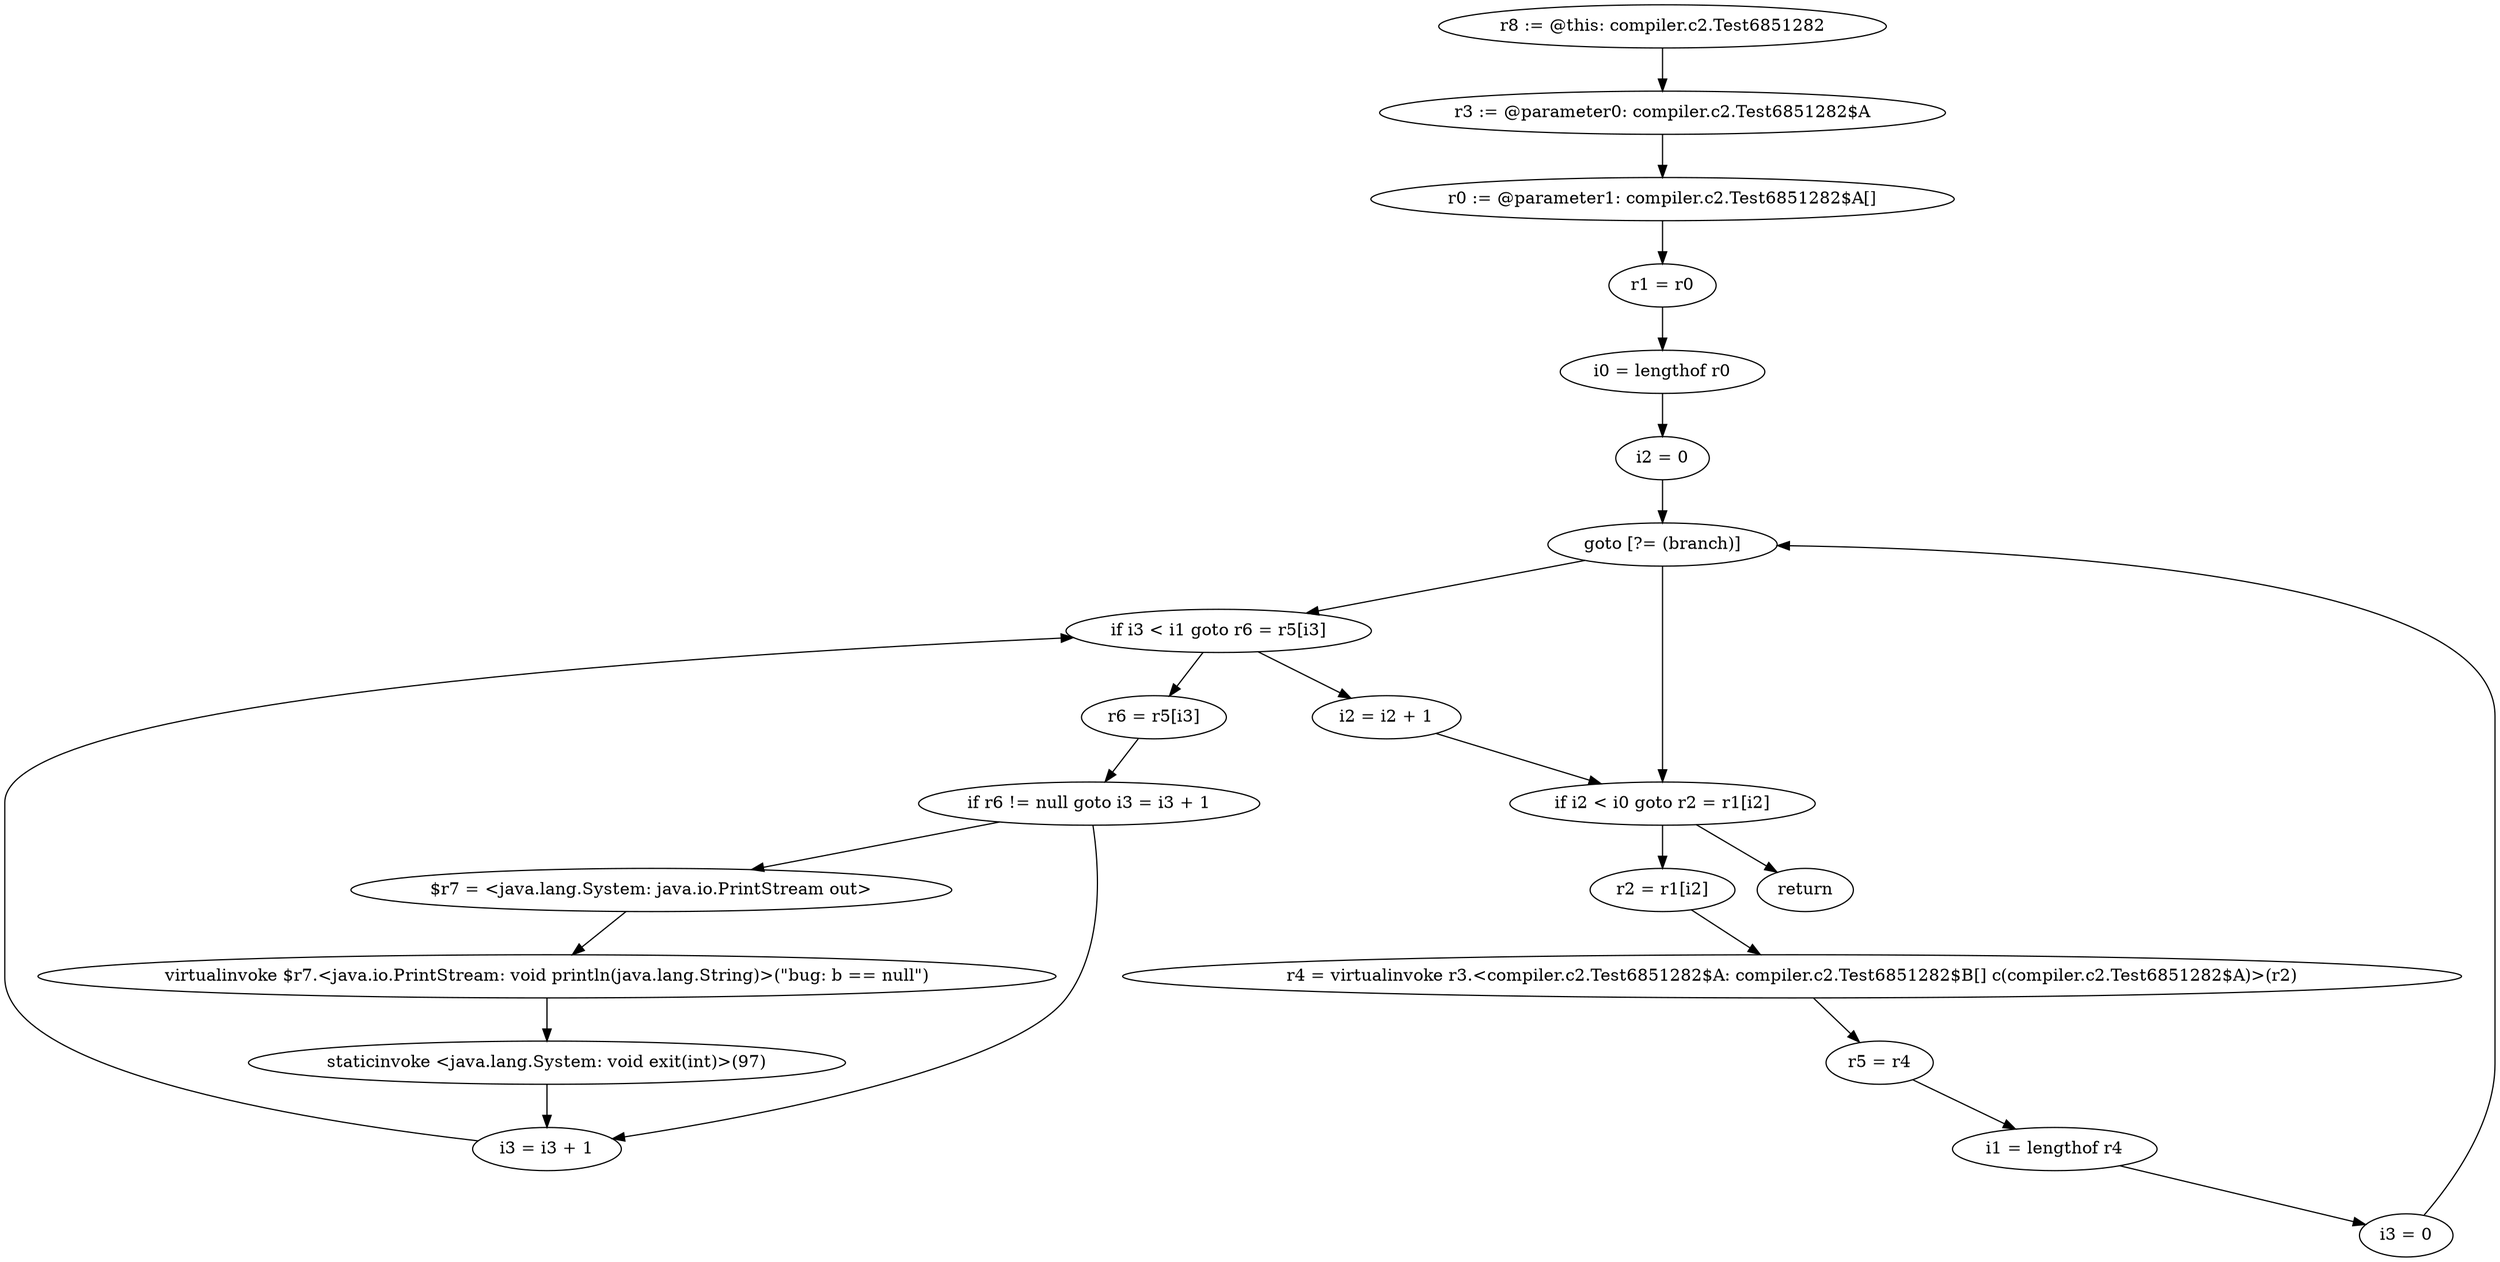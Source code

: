 digraph "unitGraph" {
    "r8 := @this: compiler.c2.Test6851282"
    "r3 := @parameter0: compiler.c2.Test6851282$A"
    "r0 := @parameter1: compiler.c2.Test6851282$A[]"
    "r1 = r0"
    "i0 = lengthof r0"
    "i2 = 0"
    "goto [?= (branch)]"
    "r2 = r1[i2]"
    "r4 = virtualinvoke r3.<compiler.c2.Test6851282$A: compiler.c2.Test6851282$B[] c(compiler.c2.Test6851282$A)>(r2)"
    "r5 = r4"
    "i1 = lengthof r4"
    "i3 = 0"
    "r6 = r5[i3]"
    "if r6 != null goto i3 = i3 + 1"
    "$r7 = <java.lang.System: java.io.PrintStream out>"
    "virtualinvoke $r7.<java.io.PrintStream: void println(java.lang.String)>(\"bug: b == null\")"
    "staticinvoke <java.lang.System: void exit(int)>(97)"
    "i3 = i3 + 1"
    "if i3 < i1 goto r6 = r5[i3]"
    "i2 = i2 + 1"
    "if i2 < i0 goto r2 = r1[i2]"
    "return"
    "r8 := @this: compiler.c2.Test6851282"->"r3 := @parameter0: compiler.c2.Test6851282$A";
    "r3 := @parameter0: compiler.c2.Test6851282$A"->"r0 := @parameter1: compiler.c2.Test6851282$A[]";
    "r0 := @parameter1: compiler.c2.Test6851282$A[]"->"r1 = r0";
    "r1 = r0"->"i0 = lengthof r0";
    "i0 = lengthof r0"->"i2 = 0";
    "i2 = 0"->"goto [?= (branch)]";
    "goto [?= (branch)]"->"if i2 < i0 goto r2 = r1[i2]";
    "r2 = r1[i2]"->"r4 = virtualinvoke r3.<compiler.c2.Test6851282$A: compiler.c2.Test6851282$B[] c(compiler.c2.Test6851282$A)>(r2)";
    "r4 = virtualinvoke r3.<compiler.c2.Test6851282$A: compiler.c2.Test6851282$B[] c(compiler.c2.Test6851282$A)>(r2)"->"r5 = r4";
    "r5 = r4"->"i1 = lengthof r4";
    "i1 = lengthof r4"->"i3 = 0";
    "i3 = 0"->"goto [?= (branch)]";
    "goto [?= (branch)]"->"if i3 < i1 goto r6 = r5[i3]";
    "r6 = r5[i3]"->"if r6 != null goto i3 = i3 + 1";
    "if r6 != null goto i3 = i3 + 1"->"$r7 = <java.lang.System: java.io.PrintStream out>";
    "if r6 != null goto i3 = i3 + 1"->"i3 = i3 + 1";
    "$r7 = <java.lang.System: java.io.PrintStream out>"->"virtualinvoke $r7.<java.io.PrintStream: void println(java.lang.String)>(\"bug: b == null\")";
    "virtualinvoke $r7.<java.io.PrintStream: void println(java.lang.String)>(\"bug: b == null\")"->"staticinvoke <java.lang.System: void exit(int)>(97)";
    "staticinvoke <java.lang.System: void exit(int)>(97)"->"i3 = i3 + 1";
    "i3 = i3 + 1"->"if i3 < i1 goto r6 = r5[i3]";
    "if i3 < i1 goto r6 = r5[i3]"->"i2 = i2 + 1";
    "if i3 < i1 goto r6 = r5[i3]"->"r6 = r5[i3]";
    "i2 = i2 + 1"->"if i2 < i0 goto r2 = r1[i2]";
    "if i2 < i0 goto r2 = r1[i2]"->"return";
    "if i2 < i0 goto r2 = r1[i2]"->"r2 = r1[i2]";
}
